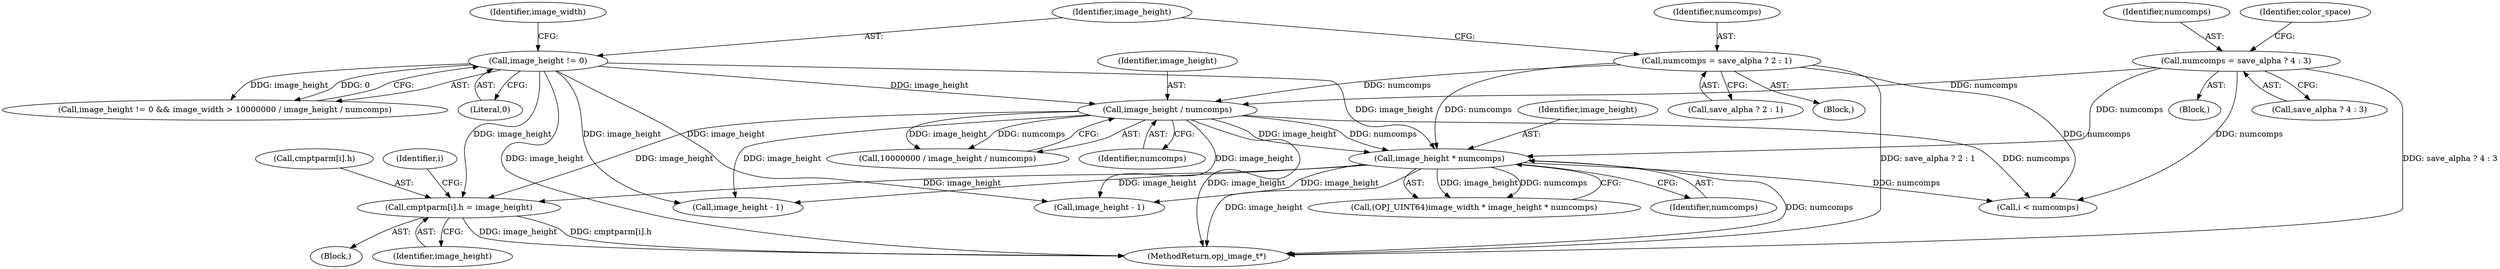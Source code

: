 digraph "0_openjpeg_2cd30c2b06ce332dede81cccad8b334cde997281_1@array" {
"1000363" [label="(Call,cmptparm[i].h = image_height)"];
"1000232" [label="(Call,image_height != 0)"];
"1000239" [label="(Call,image_height / numcomps)"];
"1000213" [label="(Call,numcomps = save_alpha ? 2 : 1)"];
"1000221" [label="(Call,numcomps = save_alpha ? 4 : 3)"];
"1000251" [label="(Call,image_height * numcomps)"];
"1000214" [label="(Identifier,numcomps)"];
"1000369" [label="(Identifier,image_height)"];
"1000253" [label="(Identifier,numcomps)"];
"1000213" [label="(Call,numcomps = save_alpha ? 2 : 1)"];
"1000232" [label="(Call,image_height != 0)"];
"1000251" [label="(Call,image_height * numcomps)"];
"1000311" [label="(Call,i < numcomps)"];
"1000455" [label="(Call,image_height - 1)"];
"1000363" [label="(Call,cmptparm[i].h = image_height)"];
"1000364" [label="(Call,cmptparm[i].h)"];
"1000247" [label="(Call,(OPJ_UINT64)image_width * image_height * numcomps)"];
"1000240" [label="(Identifier,image_height)"];
"1000237" [label="(Call,10000000 / image_height / numcomps)"];
"1000241" [label="(Identifier,numcomps)"];
"1000220" [label="(Block,)"];
"1000315" [label="(Identifier,i)"];
"1000215" [label="(Call,save_alpha ? 2 : 1)"];
"1000252" [label="(Identifier,image_height)"];
"1000236" [label="(Identifier,image_width)"];
"1000470" [label="(Call,image_height - 1)"];
"1000233" [label="(Identifier,image_height)"];
"1000222" [label="(Identifier,numcomps)"];
"1000209" [label="(Block,)"];
"1000228" [label="(Identifier,color_space)"];
"1000223" [label="(Call,save_alpha ? 4 : 3)"];
"1000231" [label="(Call,image_height != 0 && image_width > 10000000 / image_height / numcomps)"];
"1000234" [label="(Literal,0)"];
"1000239" [label="(Call,image_height / numcomps)"];
"1000766" [label="(MethodReturn,opj_image_t*)"];
"1000221" [label="(Call,numcomps = save_alpha ? 4 : 3)"];
"1000316" [label="(Block,)"];
"1000363" -> "1000316"  [label="AST: "];
"1000363" -> "1000369"  [label="CFG: "];
"1000364" -> "1000363"  [label="AST: "];
"1000369" -> "1000363"  [label="AST: "];
"1000315" -> "1000363"  [label="CFG: "];
"1000363" -> "1000766"  [label="DDG: image_height"];
"1000363" -> "1000766"  [label="DDG: cmptparm[i].h"];
"1000232" -> "1000363"  [label="DDG: image_height"];
"1000239" -> "1000363"  [label="DDG: image_height"];
"1000251" -> "1000363"  [label="DDG: image_height"];
"1000232" -> "1000231"  [label="AST: "];
"1000232" -> "1000234"  [label="CFG: "];
"1000233" -> "1000232"  [label="AST: "];
"1000234" -> "1000232"  [label="AST: "];
"1000236" -> "1000232"  [label="CFG: "];
"1000231" -> "1000232"  [label="CFG: "];
"1000232" -> "1000766"  [label="DDG: image_height"];
"1000232" -> "1000231"  [label="DDG: image_height"];
"1000232" -> "1000231"  [label="DDG: 0"];
"1000232" -> "1000239"  [label="DDG: image_height"];
"1000232" -> "1000251"  [label="DDG: image_height"];
"1000232" -> "1000455"  [label="DDG: image_height"];
"1000232" -> "1000470"  [label="DDG: image_height"];
"1000239" -> "1000237"  [label="AST: "];
"1000239" -> "1000241"  [label="CFG: "];
"1000240" -> "1000239"  [label="AST: "];
"1000241" -> "1000239"  [label="AST: "];
"1000237" -> "1000239"  [label="CFG: "];
"1000239" -> "1000766"  [label="DDG: image_height"];
"1000239" -> "1000237"  [label="DDG: image_height"];
"1000239" -> "1000237"  [label="DDG: numcomps"];
"1000213" -> "1000239"  [label="DDG: numcomps"];
"1000221" -> "1000239"  [label="DDG: numcomps"];
"1000239" -> "1000251"  [label="DDG: image_height"];
"1000239" -> "1000251"  [label="DDG: numcomps"];
"1000239" -> "1000311"  [label="DDG: numcomps"];
"1000239" -> "1000455"  [label="DDG: image_height"];
"1000239" -> "1000470"  [label="DDG: image_height"];
"1000213" -> "1000209"  [label="AST: "];
"1000213" -> "1000215"  [label="CFG: "];
"1000214" -> "1000213"  [label="AST: "];
"1000215" -> "1000213"  [label="AST: "];
"1000233" -> "1000213"  [label="CFG: "];
"1000213" -> "1000766"  [label="DDG: save_alpha ? 2 : 1"];
"1000213" -> "1000251"  [label="DDG: numcomps"];
"1000213" -> "1000311"  [label="DDG: numcomps"];
"1000221" -> "1000220"  [label="AST: "];
"1000221" -> "1000223"  [label="CFG: "];
"1000222" -> "1000221"  [label="AST: "];
"1000223" -> "1000221"  [label="AST: "];
"1000228" -> "1000221"  [label="CFG: "];
"1000221" -> "1000766"  [label="DDG: save_alpha ? 4 : 3"];
"1000221" -> "1000251"  [label="DDG: numcomps"];
"1000221" -> "1000311"  [label="DDG: numcomps"];
"1000251" -> "1000247"  [label="AST: "];
"1000251" -> "1000253"  [label="CFG: "];
"1000252" -> "1000251"  [label="AST: "];
"1000253" -> "1000251"  [label="AST: "];
"1000247" -> "1000251"  [label="CFG: "];
"1000251" -> "1000766"  [label="DDG: numcomps"];
"1000251" -> "1000766"  [label="DDG: image_height"];
"1000251" -> "1000247"  [label="DDG: image_height"];
"1000251" -> "1000247"  [label="DDG: numcomps"];
"1000251" -> "1000311"  [label="DDG: numcomps"];
"1000251" -> "1000455"  [label="DDG: image_height"];
"1000251" -> "1000470"  [label="DDG: image_height"];
}
